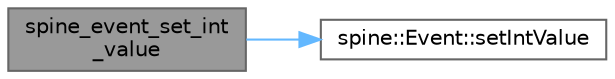 digraph "spine_event_set_int_value"
{
 // LATEX_PDF_SIZE
  bgcolor="transparent";
  edge [fontname=Helvetica,fontsize=10,labelfontname=Helvetica,labelfontsize=10];
  node [fontname=Helvetica,fontsize=10,shape=box,height=0.2,width=0.4];
  rankdir="LR";
  Node1 [id="Node000001",label="spine_event_set_int\l_value",height=0.2,width=0.4,color="gray40", fillcolor="grey60", style="filled", fontcolor="black",tooltip=" "];
  Node1 -> Node2 [id="edge2_Node000001_Node000002",color="steelblue1",style="solid",tooltip=" "];
  Node2 [id="Node000002",label="spine::Event::setIntValue",height=0.2,width=0.4,color="grey40", fillcolor="white", style="filled",URL="$classspine_1_1_event.html#a5af8b12147e2ebbdff76259b51e69d97",tooltip=" "];
}
